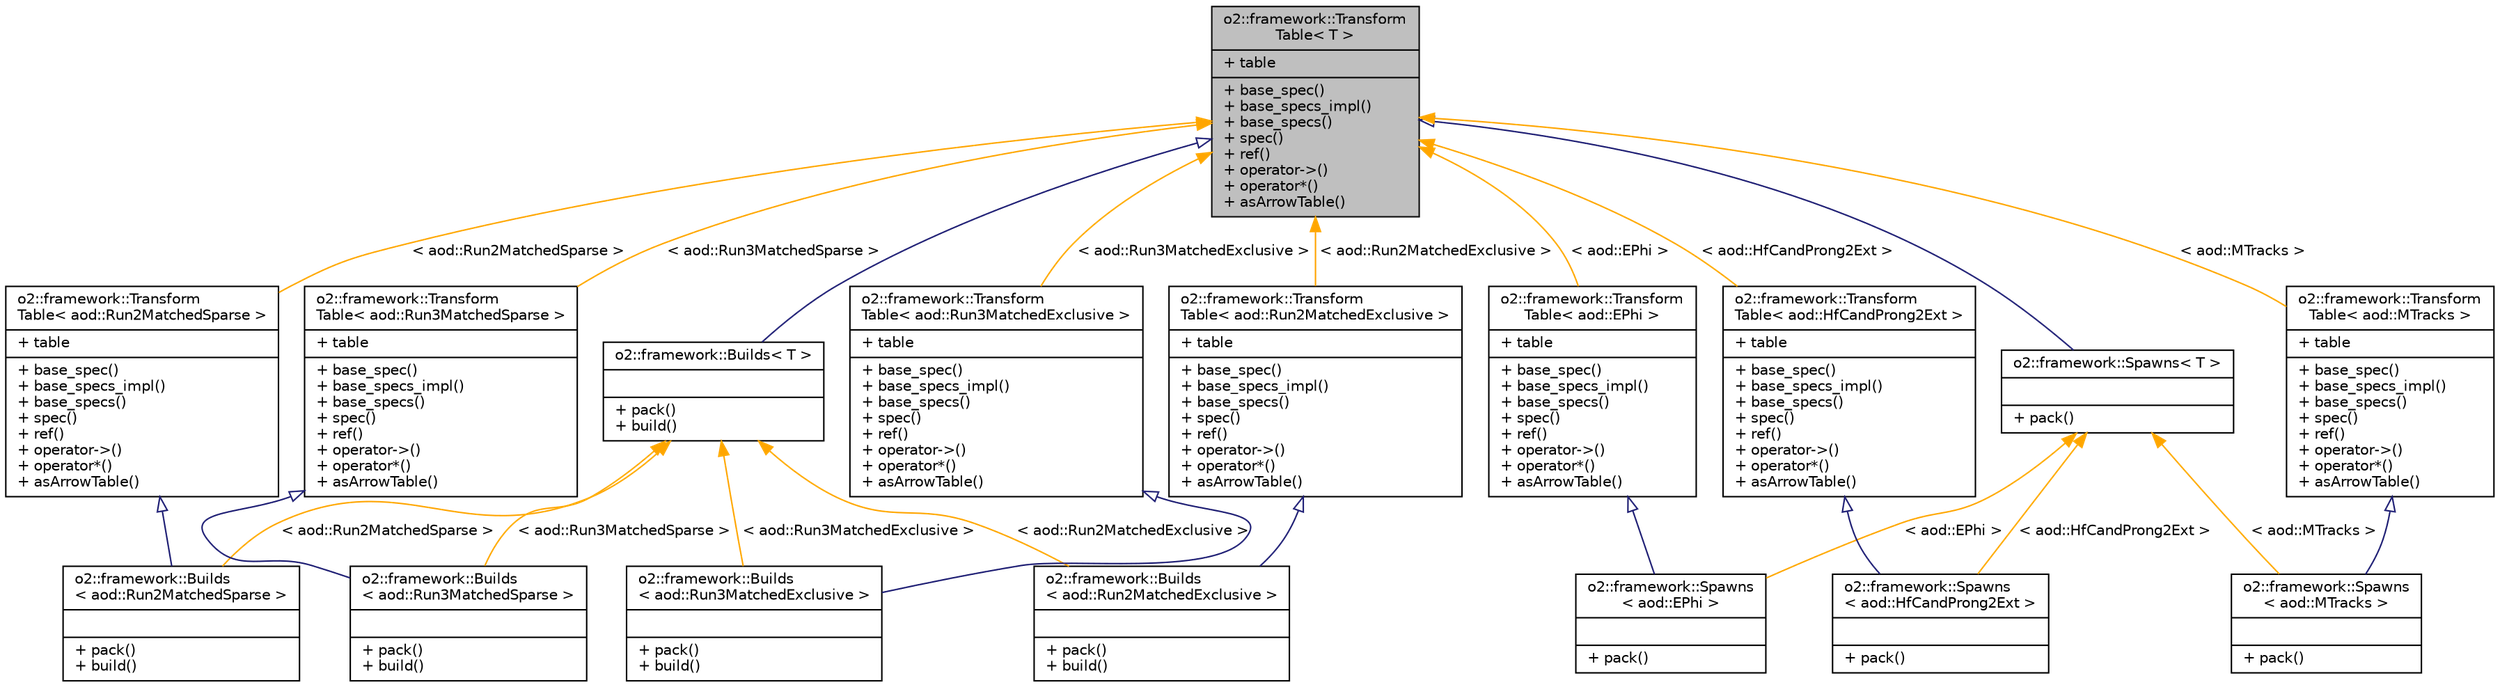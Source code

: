 digraph "o2::framework::TransformTable&lt; T &gt;"
{
 // INTERACTIVE_SVG=YES
  bgcolor="transparent";
  edge [fontname="Helvetica",fontsize="10",labelfontname="Helvetica",labelfontsize="10"];
  node [fontname="Helvetica",fontsize="10",shape=record];
  Node0 [label="{o2::framework::Transform\lTable\< T \>\n|+ table\l|+ base_spec()\l+ base_specs_impl()\l+ base_specs()\l+ spec()\l+ ref()\l+ operator-\>()\l+ operator*()\l+ asArrowTable()\l}",height=0.2,width=0.4,color="black", fillcolor="grey75", style="filled", fontcolor="black"];
  Node0 -> Node1 [dir="back",color="midnightblue",fontsize="10",style="solid",arrowtail="onormal",fontname="Helvetica"];
  Node1 [label="{o2::framework::Builds\< T \>\n||+ pack()\l+ build()\l}",height=0.2,width=0.4,color="black",URL="$d5/df4/structo2_1_1framework_1_1Builds.html",tooltip="This helper struct allows you to declare index tables to be created in a task. "];
  Node1 -> Node2 [dir="back",color="orange",fontsize="10",style="solid",label=" \< aod::Run2MatchedSparse \>" ,fontname="Helvetica"];
  Node2 [label="{o2::framework::Builds\l\< aod::Run2MatchedSparse \>\n||+ pack()\l+ build()\l}",height=0.2,width=0.4,color="black",URL="$d5/df4/structo2_1_1framework_1_1Builds.html"];
  Node1 -> Node3 [dir="back",color="orange",fontsize="10",style="solid",label=" \< aod::Run2MatchedExclusive \>" ,fontname="Helvetica"];
  Node3 [label="{o2::framework::Builds\l\< aod::Run2MatchedExclusive \>\n||+ pack()\l+ build()\l}",height=0.2,width=0.4,color="black",URL="$d5/df4/structo2_1_1framework_1_1Builds.html"];
  Node1 -> Node4 [dir="back",color="orange",fontsize="10",style="solid",label=" \< aod::Run3MatchedExclusive \>" ,fontname="Helvetica"];
  Node4 [label="{o2::framework::Builds\l\< aod::Run3MatchedExclusive \>\n||+ pack()\l+ build()\l}",height=0.2,width=0.4,color="black",URL="$d5/df4/structo2_1_1framework_1_1Builds.html"];
  Node1 -> Node5 [dir="back",color="orange",fontsize="10",style="solid",label=" \< aod::Run3MatchedSparse \>" ,fontname="Helvetica"];
  Node5 [label="{o2::framework::Builds\l\< aod::Run3MatchedSparse \>\n||+ pack()\l+ build()\l}",height=0.2,width=0.4,color="black",URL="$d5/df4/structo2_1_1framework_1_1Builds.html"];
  Node0 -> Node6 [dir="back",color="midnightblue",fontsize="10",style="solid",arrowtail="onormal",fontname="Helvetica"];
  Node6 [label="{o2::framework::Spawns\< T \>\n||+ pack()\l}",height=0.2,width=0.4,color="black",URL="$d7/d15/structo2_1_1framework_1_1Spawns.html"];
  Node6 -> Node7 [dir="back",color="orange",fontsize="10",style="solid",label=" \< aod::EPhi \>" ,fontname="Helvetica"];
  Node7 [label="{o2::framework::Spawns\l\< aod::EPhi \>\n||+ pack()\l}",height=0.2,width=0.4,color="black",URL="$d7/d15/structo2_1_1framework_1_1Spawns.html"];
  Node6 -> Node8 [dir="back",color="orange",fontsize="10",style="solid",label=" \< aod::HfCandProng2Ext \>" ,fontname="Helvetica"];
  Node8 [label="{o2::framework::Spawns\l\< aod::HfCandProng2Ext \>\n||+ pack()\l}",height=0.2,width=0.4,color="black",URL="$d7/d15/structo2_1_1framework_1_1Spawns.html"];
  Node6 -> Node9 [dir="back",color="orange",fontsize="10",style="solid",label=" \< aod::MTracks \>" ,fontname="Helvetica"];
  Node9 [label="{o2::framework::Spawns\l\< aod::MTracks \>\n||+ pack()\l}",height=0.2,width=0.4,color="black",URL="$d7/d15/structo2_1_1framework_1_1Spawns.html"];
  Node0 -> Node10 [dir="back",color="orange",fontsize="10",style="solid",label=" \< aod::Run2MatchedSparse \>" ,fontname="Helvetica"];
  Node10 [label="{o2::framework::Transform\lTable\< aod::Run2MatchedSparse \>\n|+ table\l|+ base_spec()\l+ base_specs_impl()\l+ base_specs()\l+ spec()\l+ ref()\l+ operator-\>()\l+ operator*()\l+ asArrowTable()\l}",height=0.2,width=0.4,color="black",URL="$da/d17/structo2_1_1framework_1_1TransformTable.html"];
  Node10 -> Node2 [dir="back",color="midnightblue",fontsize="10",style="solid",arrowtail="onormal",fontname="Helvetica"];
  Node0 -> Node11 [dir="back",color="orange",fontsize="10",style="solid",label=" \< aod::EPhi \>" ,fontname="Helvetica"];
  Node11 [label="{o2::framework::Transform\lTable\< aod::EPhi \>\n|+ table\l|+ base_spec()\l+ base_specs_impl()\l+ base_specs()\l+ spec()\l+ ref()\l+ operator-\>()\l+ operator*()\l+ asArrowTable()\l}",height=0.2,width=0.4,color="black",URL="$da/d17/structo2_1_1framework_1_1TransformTable.html"];
  Node11 -> Node7 [dir="back",color="midnightblue",fontsize="10",style="solid",arrowtail="onormal",fontname="Helvetica"];
  Node0 -> Node12 [dir="back",color="orange",fontsize="10",style="solid",label=" \< aod::HfCandProng2Ext \>" ,fontname="Helvetica"];
  Node12 [label="{o2::framework::Transform\lTable\< aod::HfCandProng2Ext \>\n|+ table\l|+ base_spec()\l+ base_specs_impl()\l+ base_specs()\l+ spec()\l+ ref()\l+ operator-\>()\l+ operator*()\l+ asArrowTable()\l}",height=0.2,width=0.4,color="black",URL="$da/d17/structo2_1_1framework_1_1TransformTable.html"];
  Node12 -> Node8 [dir="back",color="midnightblue",fontsize="10",style="solid",arrowtail="onormal",fontname="Helvetica"];
  Node0 -> Node13 [dir="back",color="orange",fontsize="10",style="solid",label=" \< aod::Run2MatchedExclusive \>" ,fontname="Helvetica"];
  Node13 [label="{o2::framework::Transform\lTable\< aod::Run2MatchedExclusive \>\n|+ table\l|+ base_spec()\l+ base_specs_impl()\l+ base_specs()\l+ spec()\l+ ref()\l+ operator-\>()\l+ operator*()\l+ asArrowTable()\l}",height=0.2,width=0.4,color="black",URL="$da/d17/structo2_1_1framework_1_1TransformTable.html"];
  Node13 -> Node3 [dir="back",color="midnightblue",fontsize="10",style="solid",arrowtail="onormal",fontname="Helvetica"];
  Node0 -> Node14 [dir="back",color="orange",fontsize="10",style="solid",label=" \< aod::Run3MatchedExclusive \>" ,fontname="Helvetica"];
  Node14 [label="{o2::framework::Transform\lTable\< aod::Run3MatchedExclusive \>\n|+ table\l|+ base_spec()\l+ base_specs_impl()\l+ base_specs()\l+ spec()\l+ ref()\l+ operator-\>()\l+ operator*()\l+ asArrowTable()\l}",height=0.2,width=0.4,color="black",URL="$da/d17/structo2_1_1framework_1_1TransformTable.html"];
  Node14 -> Node4 [dir="back",color="midnightblue",fontsize="10",style="solid",arrowtail="onormal",fontname="Helvetica"];
  Node0 -> Node15 [dir="back",color="orange",fontsize="10",style="solid",label=" \< aod::Run3MatchedSparse \>" ,fontname="Helvetica"];
  Node15 [label="{o2::framework::Transform\lTable\< aod::Run3MatchedSparse \>\n|+ table\l|+ base_spec()\l+ base_specs_impl()\l+ base_specs()\l+ spec()\l+ ref()\l+ operator-\>()\l+ operator*()\l+ asArrowTable()\l}",height=0.2,width=0.4,color="black",URL="$da/d17/structo2_1_1framework_1_1TransformTable.html"];
  Node15 -> Node5 [dir="back",color="midnightblue",fontsize="10",style="solid",arrowtail="onormal",fontname="Helvetica"];
  Node0 -> Node16 [dir="back",color="orange",fontsize="10",style="solid",label=" \< aod::MTracks \>" ,fontname="Helvetica"];
  Node16 [label="{o2::framework::Transform\lTable\< aod::MTracks \>\n|+ table\l|+ base_spec()\l+ base_specs_impl()\l+ base_specs()\l+ spec()\l+ ref()\l+ operator-\>()\l+ operator*()\l+ asArrowTable()\l}",height=0.2,width=0.4,color="black",URL="$da/d17/structo2_1_1framework_1_1TransformTable.html"];
  Node16 -> Node9 [dir="back",color="midnightblue",fontsize="10",style="solid",arrowtail="onormal",fontname="Helvetica"];
}
